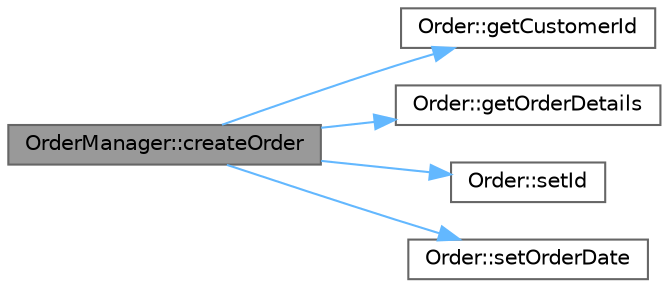 digraph "OrderManager::createOrder"
{
 // LATEX_PDF_SIZE
  bgcolor="transparent";
  edge [fontname=Helvetica,fontsize=10,labelfontname=Helvetica,labelfontsize=10];
  node [fontname=Helvetica,fontsize=10,shape=box,height=0.2,width=0.4];
  rankdir="LR";
  Node1 [id="Node000001",label="OrderManager::createOrder",height=0.2,width=0.4,color="gray40", fillcolor="grey60", style="filled", fontcolor="black",tooltip="Tạo một đơn hàng mới và lưu vào cơ sở dữ liệu."];
  Node1 -> Node2 [id="edge1_Node000001_Node000002",color="steelblue1",style="solid",tooltip=" "];
  Node2 [id="Node000002",label="Order::getCustomerId",height=0.2,width=0.4,color="grey40", fillcolor="white", style="filled",URL="$class_order.html#aa9bd4e95d7c5b0c5228df91790a97647",tooltip="Lấy mã khách hàng."];
  Node1 -> Node3 [id="edge2_Node000001_Node000003",color="steelblue1",style="solid",tooltip=" "];
  Node3 [id="Node000003",label="Order::getOrderDetails",height=0.2,width=0.4,color="grey40", fillcolor="white", style="filled",URL="$class_order.html#a20886fa81e96972d80f6ffe209ee4f1f",tooltip="Lấy danh sách chi tiết đơn hàng."];
  Node1 -> Node4 [id="edge3_Node000001_Node000004",color="steelblue1",style="solid",tooltip=" "];
  Node4 [id="Node000004",label="Order::setId",height=0.2,width=0.4,color="grey40", fillcolor="white", style="filled",URL="$class_order.html#ac2e6861304117b7f0170af983ec4ad14",tooltip="Cập nhật mã đơn hàng."];
  Node1 -> Node5 [id="edge4_Node000001_Node000005",color="steelblue1",style="solid",tooltip=" "];
  Node5 [id="Node000005",label="Order::setOrderDate",height=0.2,width=0.4,color="grey40", fillcolor="white", style="filled",URL="$class_order.html#a5411a2019d155896577af42c263c5c0d",tooltip="Cập nhật ngày đặt hàng."];
}
